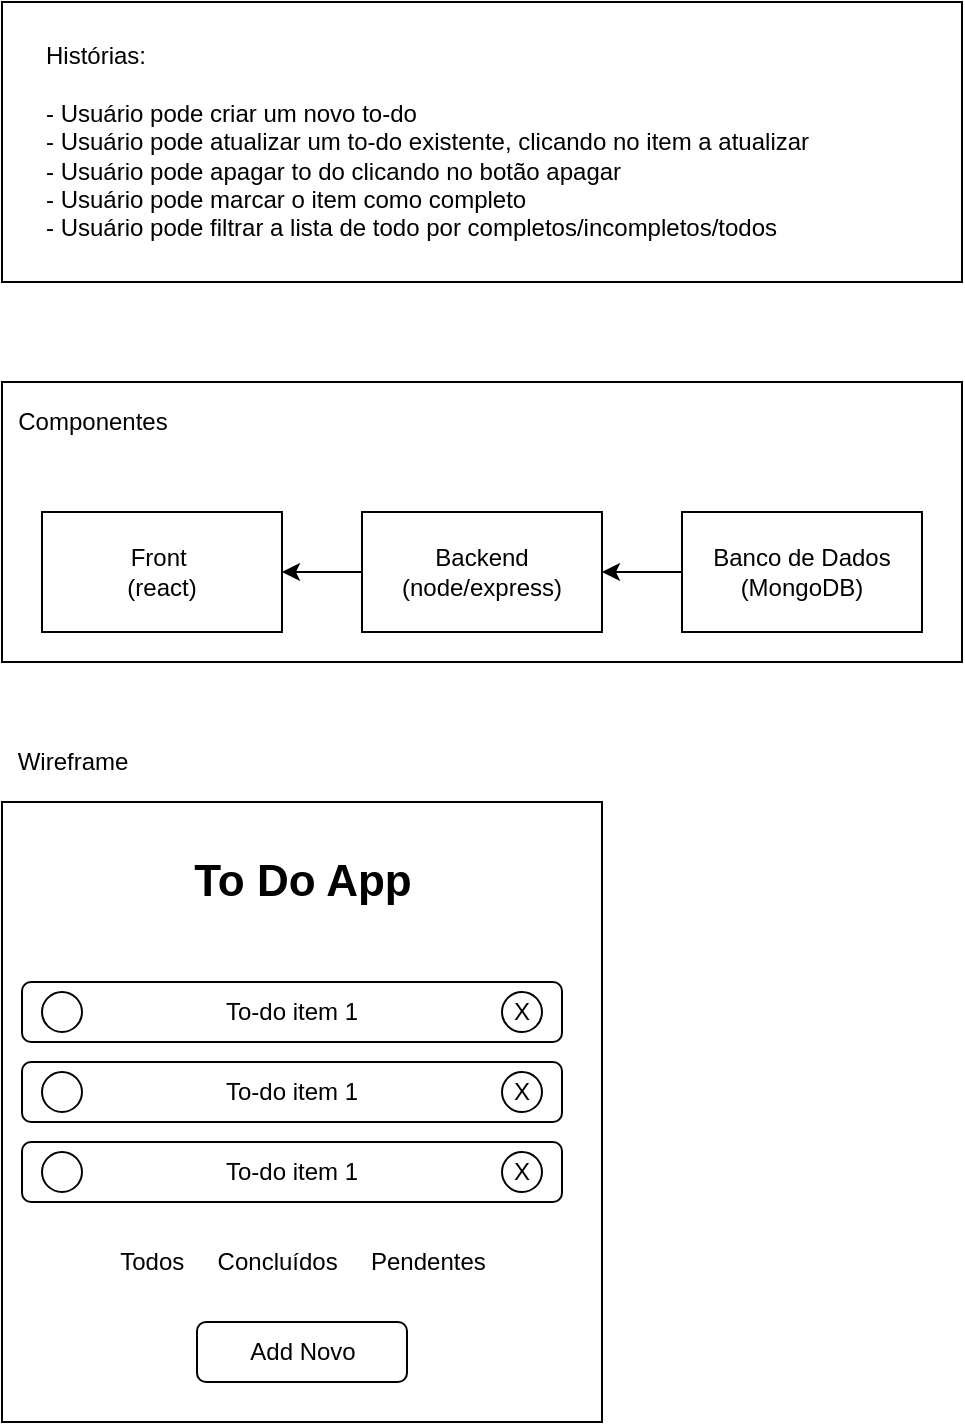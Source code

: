 <mxfile version="14.1.8" type="device"><diagram id="gB01FjiMFbyfzh65DMpu" name="Page-1"><mxGraphModel dx="1371" dy="852" grid="1" gridSize="10" guides="1" tooltips="1" connect="1" arrows="1" fold="1" page="1" pageScale="1" pageWidth="827" pageHeight="1169" math="0" shadow="0"><root><mxCell id="0"/><mxCell id="1" parent="0"/><mxCell id="ROMx-XseEQl7BhadUeCZ-11" value="" style="rounded=0;whiteSpace=wrap;html=1;labelBackgroundColor=#ffffff;align=left;" parent="1" vertex="1"><mxGeometry x="40" y="30" width="480" height="140" as="geometry"/></mxCell><mxCell id="ROMx-XseEQl7BhadUeCZ-10" value="" style="rounded=0;whiteSpace=wrap;html=1;labelBackgroundColor=#ffffff;align=left;" parent="1" vertex="1"><mxGeometry x="40" y="220" width="480" height="140" as="geometry"/></mxCell><mxCell id="ROMx-XseEQl7BhadUeCZ-1" value="Front&amp;nbsp;&lt;br&gt;(react)" style="rounded=0;whiteSpace=wrap;html=1;" parent="1" vertex="1"><mxGeometry x="60" y="285" width="120" height="60" as="geometry"/></mxCell><mxCell id="ROMx-XseEQl7BhadUeCZ-7" value="" style="edgeStyle=orthogonalEdgeStyle;rounded=0;orthogonalLoop=1;jettySize=auto;html=1;" parent="1" source="ROMx-XseEQl7BhadUeCZ-2" target="ROMx-XseEQl7BhadUeCZ-1" edge="1"><mxGeometry relative="1" as="geometry"/></mxCell><mxCell id="ROMx-XseEQl7BhadUeCZ-2" value="Backend&lt;br&gt;(node/express)" style="rounded=0;whiteSpace=wrap;html=1;" parent="1" vertex="1"><mxGeometry x="220" y="285" width="120" height="60" as="geometry"/></mxCell><mxCell id="ROMx-XseEQl7BhadUeCZ-6" value="" style="edgeStyle=orthogonalEdgeStyle;rounded=0;orthogonalLoop=1;jettySize=auto;html=1;" parent="1" source="ROMx-XseEQl7BhadUeCZ-3" target="ROMx-XseEQl7BhadUeCZ-2" edge="1"><mxGeometry relative="1" as="geometry"/></mxCell><mxCell id="ROMx-XseEQl7BhadUeCZ-3" value="Banco de Dados&lt;br&gt;(MongoDB)" style="rounded=0;whiteSpace=wrap;html=1;" parent="1" vertex="1"><mxGeometry x="380" y="285" width="120" height="60" as="geometry"/></mxCell><mxCell id="ROMx-XseEQl7BhadUeCZ-8" value="Histórias:&lt;br&gt;&lt;br&gt;- Usuário pode criar um novo to-do&lt;br&gt;- Usuário pode atualizar um to-do existente, clicando no item a atualizar&lt;br&gt;- Usuário pode apagar to do clicando no botão apagar&lt;br&gt;- Usuário pode marcar o item como completo&lt;br&gt;- Usuário pode filtrar a lista de todo por completos/incompletos/todos" style="text;html=1;align=left;verticalAlign=middle;resizable=0;points=[];autosize=1;strokeColor=none;labelBackgroundColor=#ffffff;" parent="1" vertex="1"><mxGeometry x="60" y="50" width="400" height="100" as="geometry"/></mxCell><mxCell id="ROMx-XseEQl7BhadUeCZ-9" value="Componentes" style="text;html=1;align=center;verticalAlign=middle;resizable=0;points=[];autosize=1;strokeColor=none;" parent="1" vertex="1"><mxGeometry x="40" y="230" width="90" height="20" as="geometry"/></mxCell><mxCell id="ROMx-XseEQl7BhadUeCZ-12" value="" style="rounded=0;whiteSpace=wrap;html=1;labelBackgroundColor=#ffffff;align=left;" parent="1" vertex="1"><mxGeometry x="40" y="430" width="300" height="310" as="geometry"/></mxCell><mxCell id="ROMx-XseEQl7BhadUeCZ-18" value="To Do App" style="text;html=1;align=center;verticalAlign=middle;resizable=0;points=[];autosize=1;strokeColor=none;fontSize=22;fontStyle=1" parent="1" vertex="1"><mxGeometry x="130" y="455" width="120" height="30" as="geometry"/></mxCell><mxCell id="ROMx-XseEQl7BhadUeCZ-19" value="" style="group" parent="1" vertex="1" connectable="0"><mxGeometry x="50" y="520" width="270" height="30" as="geometry"/></mxCell><mxCell id="ROMx-XseEQl7BhadUeCZ-14" value="To-do item 1" style="rounded=1;whiteSpace=wrap;html=1;labelBackgroundColor=#ffffff;align=center;spacingLeft=0;" parent="ROMx-XseEQl7BhadUeCZ-19" vertex="1"><mxGeometry width="270" height="30" as="geometry"/></mxCell><mxCell id="ROMx-XseEQl7BhadUeCZ-15" value="" style="ellipse;whiteSpace=wrap;html=1;aspect=fixed;labelBackgroundColor=#ffffff;align=center;" parent="ROMx-XseEQl7BhadUeCZ-19" vertex="1"><mxGeometry x="10" y="5" width="20" height="20" as="geometry"/></mxCell><mxCell id="ROMx-XseEQl7BhadUeCZ-16" value="X" style="ellipse;whiteSpace=wrap;html=1;aspect=fixed;labelBackgroundColor=#ffffff;align=center;" parent="ROMx-XseEQl7BhadUeCZ-19" vertex="1"><mxGeometry x="240" y="5" width="20" height="20" as="geometry"/></mxCell><mxCell id="ROMx-XseEQl7BhadUeCZ-20" value="" style="group" parent="1" vertex="1" connectable="0"><mxGeometry x="50" y="560" width="270" height="30" as="geometry"/></mxCell><mxCell id="ROMx-XseEQl7BhadUeCZ-21" value="To-do item 1" style="rounded=1;whiteSpace=wrap;html=1;labelBackgroundColor=#ffffff;align=center;spacingLeft=0;" parent="ROMx-XseEQl7BhadUeCZ-20" vertex="1"><mxGeometry width="270" height="30" as="geometry"/></mxCell><mxCell id="ROMx-XseEQl7BhadUeCZ-22" value="" style="ellipse;whiteSpace=wrap;html=1;aspect=fixed;labelBackgroundColor=#ffffff;align=center;" parent="ROMx-XseEQl7BhadUeCZ-20" vertex="1"><mxGeometry x="10" y="5" width="20" height="20" as="geometry"/></mxCell><mxCell id="ROMx-XseEQl7BhadUeCZ-23" value="X" style="ellipse;whiteSpace=wrap;html=1;aspect=fixed;labelBackgroundColor=#ffffff;align=center;" parent="ROMx-XseEQl7BhadUeCZ-20" vertex="1"><mxGeometry x="240" y="5" width="20" height="20" as="geometry"/></mxCell><mxCell id="ROMx-XseEQl7BhadUeCZ-24" value="" style="group" parent="1" vertex="1" connectable="0"><mxGeometry x="50" y="600" width="270" height="30" as="geometry"/></mxCell><mxCell id="ROMx-XseEQl7BhadUeCZ-25" value="To-do item 1" style="rounded=1;whiteSpace=wrap;html=1;labelBackgroundColor=#ffffff;align=center;spacingLeft=0;" parent="ROMx-XseEQl7BhadUeCZ-24" vertex="1"><mxGeometry width="270" height="30" as="geometry"/></mxCell><mxCell id="ROMx-XseEQl7BhadUeCZ-26" value="" style="ellipse;whiteSpace=wrap;html=1;aspect=fixed;labelBackgroundColor=#ffffff;align=center;" parent="ROMx-XseEQl7BhadUeCZ-24" vertex="1"><mxGeometry x="10" y="5" width="20" height="20" as="geometry"/></mxCell><mxCell id="ROMx-XseEQl7BhadUeCZ-27" value="X" style="ellipse;whiteSpace=wrap;html=1;aspect=fixed;labelBackgroundColor=#ffffff;align=center;" parent="ROMx-XseEQl7BhadUeCZ-24" vertex="1"><mxGeometry x="240" y="5" width="20" height="20" as="geometry"/></mxCell><mxCell id="ROMx-XseEQl7BhadUeCZ-29" value="Add Novo" style="rounded=1;whiteSpace=wrap;html=1;labelBackgroundColor=#ffffff;fontSize=12;align=center;" parent="1" vertex="1"><mxGeometry x="137.5" y="690" width="105" height="30" as="geometry"/></mxCell><mxCell id="ROMx-XseEQl7BhadUeCZ-30" value="Wireframe" style="text;html=1;align=center;verticalAlign=middle;resizable=0;points=[];autosize=1;strokeColor=none;fontSize=12;" parent="1" vertex="1"><mxGeometry x="40" y="400" width="70" height="20" as="geometry"/></mxCell><mxCell id="5-8hHPEO1sk2Y8_ROswK-2" value="Todos&amp;nbsp; &amp;nbsp; &amp;nbsp;Concluídos&amp;nbsp; &amp;nbsp; &amp;nbsp;Pendentes" style="text;html=1;align=center;verticalAlign=middle;resizable=0;points=[];autosize=1;strokeColor=none;" parent="1" vertex="1"><mxGeometry x="90" y="650" width="200" height="20" as="geometry"/></mxCell></root></mxGraphModel></diagram></mxfile>